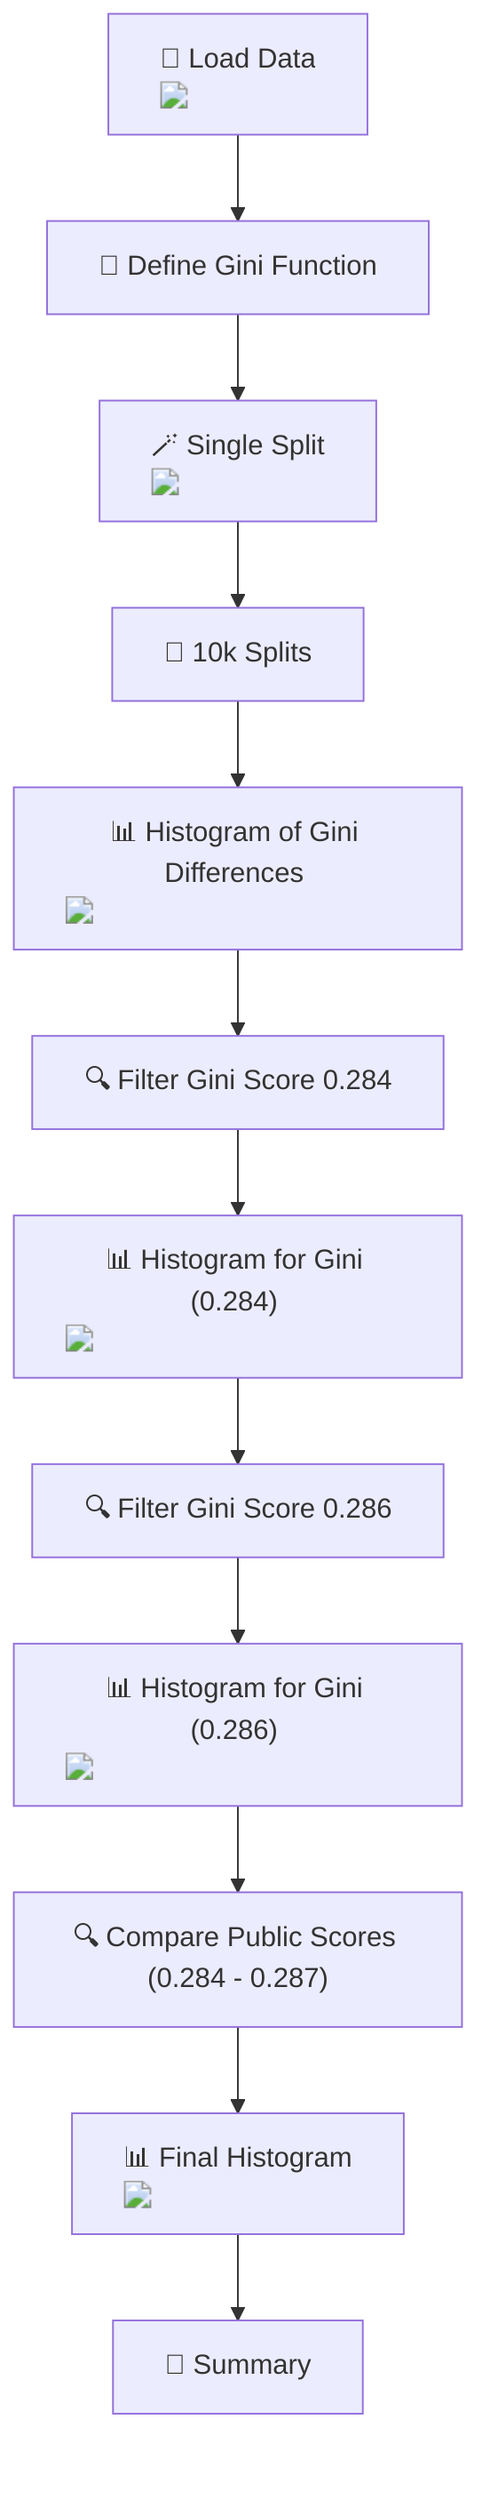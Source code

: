 flowchart TD
    A["🔄 Load Data <img src='icons/file.svg' />"] --> B["🧮 Define Gini Function"]
    B --> C["🪄 Single Split <img src='icons/row_split.svg' />"]
    C --> D["🔁 10k Splits"]
    D --> E["📊 Histogram of Gini Differences <img src='dummy_plots/hist_template.svg' />"]
    E --> F["🔍 Filter Gini Score 0.284"]
    F --> G["📊 Histogram for Gini (0.284) <img src='dummy_plots/hist_template.svg' />"]
    G --> H["🔍 Filter Gini Score 0.286"]
    H --> I["📊 Histogram for Gini (0.286) <img src='dummy_plots/hist_template.svg' />"]
    I --> J["🔍 Compare Public Scores (0.284 - 0.287)"]
    J --> K["📊 Final Histogram <img src='dummy_plots/hist_template.svg' />"]
    K --> L["📜 Summary"]